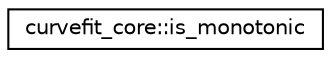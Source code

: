 digraph "Graphical Class Hierarchy"
{
  edge [fontname="Helvetica",fontsize="10",labelfontname="Helvetica",labelfontsize="10"];
  node [fontname="Helvetica",fontsize="10",shape=record];
  rankdir="LR";
  Node0 [label="curvefit_core::is_monotonic",height=0.2,width=0.4,color="black", fillcolor="white", style="filled",URL="$interfacecurvefit__core_1_1is__monotonic.html",tooltip="Tests to see if an array is montonically increasing or decreasing. "];
}
